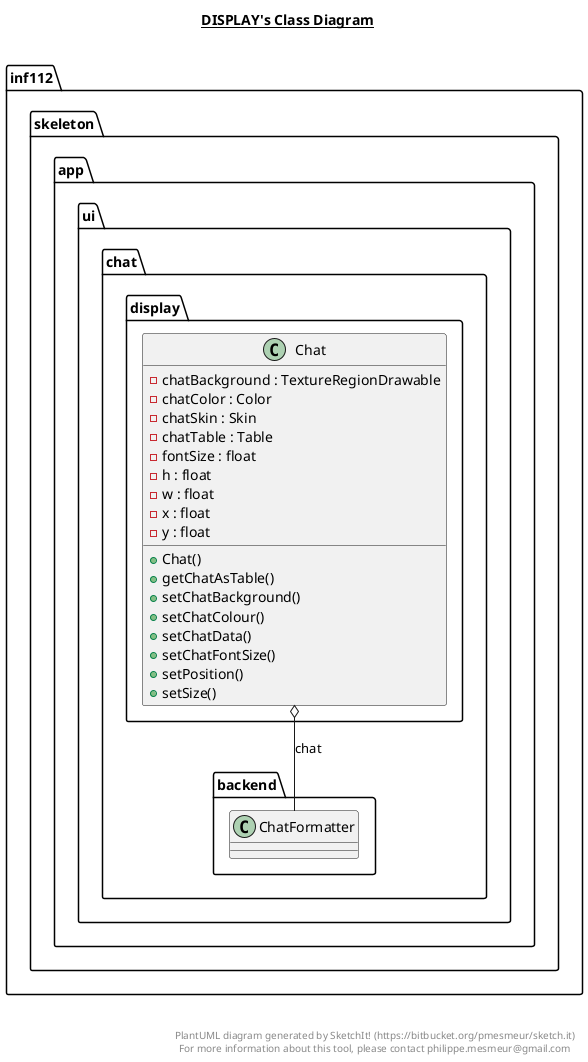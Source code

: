 @startuml

title __DISPLAY's Class Diagram__\n

  namespace inf112.skeleton.app {
    namespace ui.chat {
      namespace display {
        class inf112.skeleton.app.ui.chat.display.Chat {
            - chatBackground : TextureRegionDrawable
            - chatColor : Color
            - chatSkin : Skin
            - chatTable : Table
            - fontSize : float
            - h : float
            - w : float
            - x : float
            - y : float
            + Chat()
            + getChatAsTable()
            + setChatBackground()
            + setChatColour()
            + setChatData()
            + setChatFontSize()
            + setPosition()
            + setSize()
        }
      }
    }
  }
  

  inf112.skeleton.app.ui.chat.display.Chat o-- inf112.skeleton.app.ui.chat.backend.ChatFormatter : chat


right footer


PlantUML diagram generated by SketchIt! (https://bitbucket.org/pmesmeur/sketch.it)
For more information about this tool, please contact philippe.mesmeur@gmail.com
endfooter

@enduml
